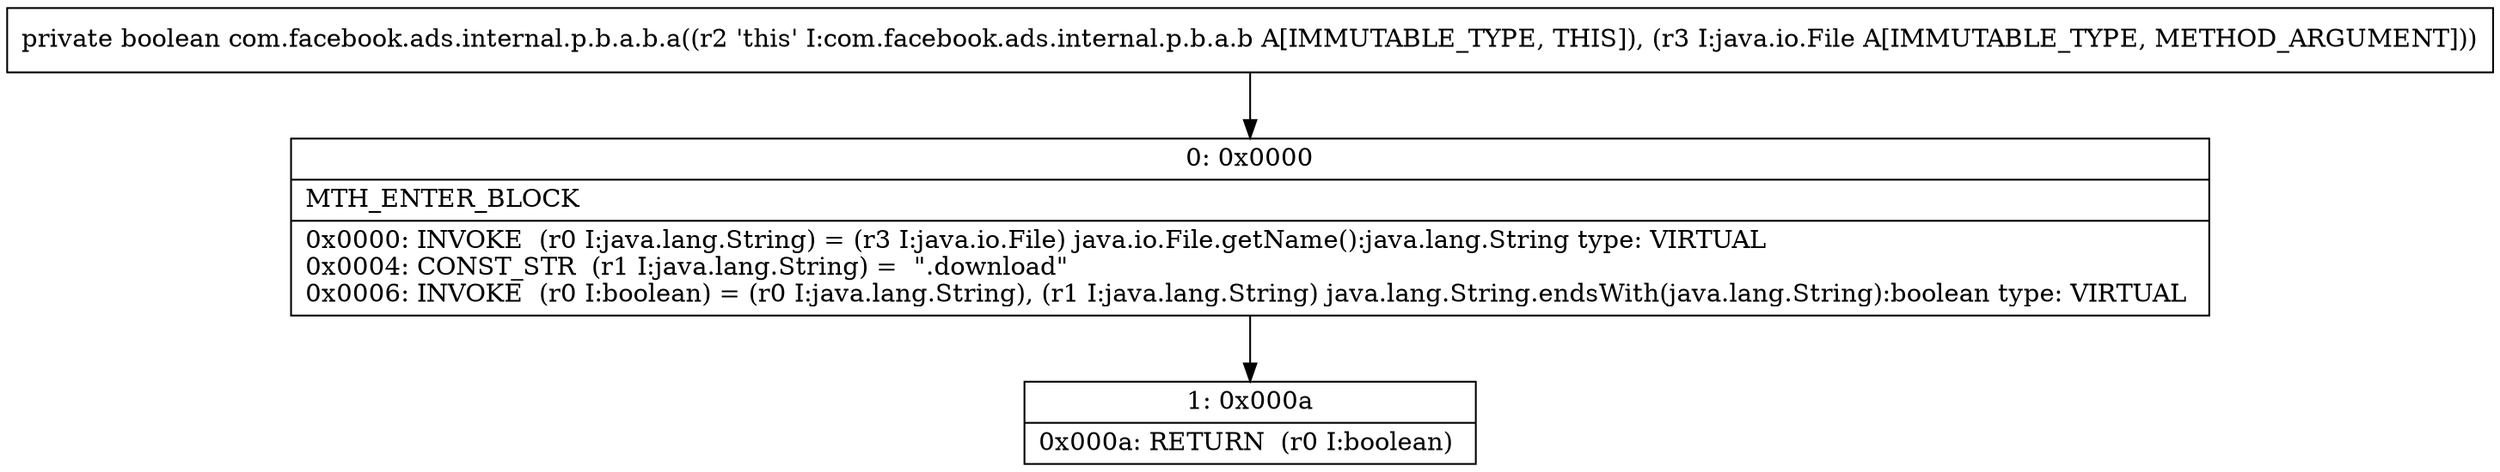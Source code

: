 digraph "CFG forcom.facebook.ads.internal.p.b.a.b.a(Ljava\/io\/File;)Z" {
Node_0 [shape=record,label="{0\:\ 0x0000|MTH_ENTER_BLOCK\l|0x0000: INVOKE  (r0 I:java.lang.String) = (r3 I:java.io.File) java.io.File.getName():java.lang.String type: VIRTUAL \l0x0004: CONST_STR  (r1 I:java.lang.String) =  \".download\" \l0x0006: INVOKE  (r0 I:boolean) = (r0 I:java.lang.String), (r1 I:java.lang.String) java.lang.String.endsWith(java.lang.String):boolean type: VIRTUAL \l}"];
Node_1 [shape=record,label="{1\:\ 0x000a|0x000a: RETURN  (r0 I:boolean) \l}"];
MethodNode[shape=record,label="{private boolean com.facebook.ads.internal.p.b.a.b.a((r2 'this' I:com.facebook.ads.internal.p.b.a.b A[IMMUTABLE_TYPE, THIS]), (r3 I:java.io.File A[IMMUTABLE_TYPE, METHOD_ARGUMENT])) }"];
MethodNode -> Node_0;
Node_0 -> Node_1;
}

